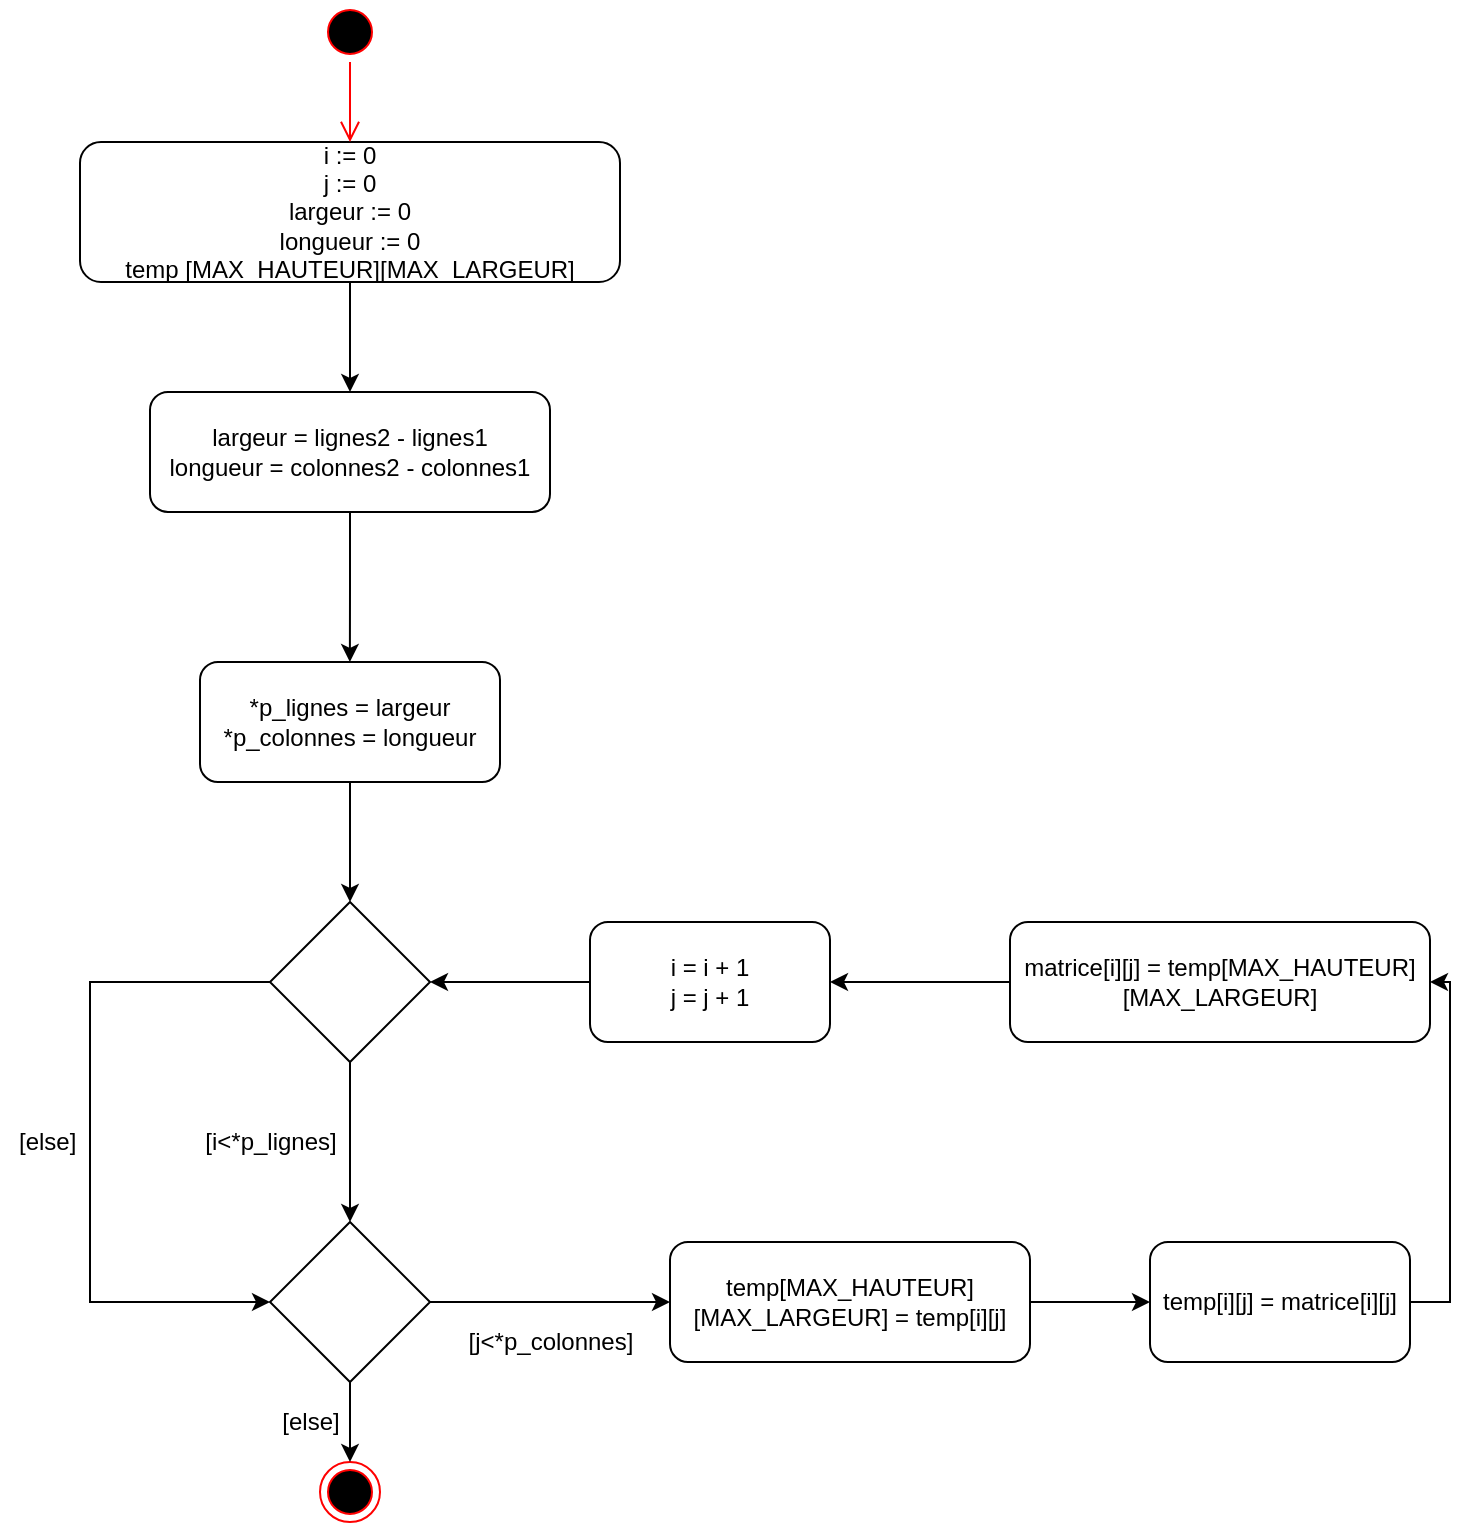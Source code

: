 <mxfile version="13.6.5">
    <diagram id="1SRL_1RxtlvR6QWjGy9M" name="Page-1">
        <mxGraphModel dx="385" dy="1313" grid="1" gridSize="10" guides="1" tooltips="1" connect="1" arrows="1" fold="1" page="1" pageScale="1" pageWidth="850" pageHeight="1100" math="0" shadow="0">
            <root>
                <mxCell id="0"/>
                <mxCell id="1" parent="0"/>
                <mxCell id="41" style="edgeStyle=orthogonalEdgeStyle;rounded=0;orthogonalLoop=1;jettySize=auto;html=1;exitX=0.5;exitY=1;exitDx=0;exitDy=0;entryX=0.5;entryY=0;entryDx=0;entryDy=0;" edge="1" parent="1" source="2" target="8">
                    <mxGeometry relative="1" as="geometry"/>
                </mxCell>
                <mxCell id="2" value="&lt;font style=&quot;font-size: 12px&quot;&gt;i := 0&lt;br&gt;j := 0&lt;br&gt;largeur := 0&lt;br&gt;longueur := 0&lt;br&gt;temp [MAX_HAUTEUR][MAX_LARGEUR]&lt;/font&gt;" style="rounded=1;whiteSpace=wrap;html=1;" vertex="1" parent="1">
                    <mxGeometry x="425" y="20" width="270" height="70" as="geometry"/>
                </mxCell>
                <mxCell id="3" value="" style="ellipse;html=1;shape=startState;fillColor=#000000;strokeColor=#ff0000;" vertex="1" parent="1">
                    <mxGeometry x="545" y="-50" width="30" height="30" as="geometry"/>
                </mxCell>
                <mxCell id="4" value="" style="edgeStyle=orthogonalEdgeStyle;html=1;verticalAlign=bottom;endArrow=open;endSize=8;strokeColor=#ff0000;entryX=0.5;entryY=0;entryDx=0;entryDy=0;" edge="1" source="3" parent="1" target="2">
                    <mxGeometry relative="1" as="geometry">
                        <mxPoint x="560" y="10" as="targetPoint"/>
                    </mxGeometry>
                </mxCell>
                <mxCell id="9" style="edgeStyle=orthogonalEdgeStyle;rounded=0;orthogonalLoop=1;jettySize=auto;html=1;exitX=0.5;exitY=1;exitDx=0;exitDy=0;" edge="1" parent="1" source="8">
                    <mxGeometry relative="1" as="geometry">
                        <mxPoint x="559.941" y="280" as="targetPoint"/>
                    </mxGeometry>
                </mxCell>
                <mxCell id="8" value="largeur = lignes2 - lignes1&lt;br&gt;longueur = colonnes2 - colonnes1" style="rounded=1;whiteSpace=wrap;html=1;" vertex="1" parent="1">
                    <mxGeometry x="460" y="145" width="200" height="60" as="geometry"/>
                </mxCell>
                <mxCell id="11" style="edgeStyle=orthogonalEdgeStyle;rounded=0;orthogonalLoop=1;jettySize=auto;html=1;exitX=0.5;exitY=1;exitDx=0;exitDy=0;" edge="1" parent="1" source="10">
                    <mxGeometry relative="1" as="geometry">
                        <mxPoint x="560" y="400" as="targetPoint"/>
                    </mxGeometry>
                </mxCell>
                <mxCell id="10" value="*p_lignes = largeur&lt;br&gt;*p_colonnes = longueur" style="rounded=1;whiteSpace=wrap;html=1;" vertex="1" parent="1">
                    <mxGeometry x="485" y="280" width="150" height="60" as="geometry"/>
                </mxCell>
                <mxCell id="15" style="edgeStyle=orthogonalEdgeStyle;rounded=0;orthogonalLoop=1;jettySize=auto;html=1;exitX=0.5;exitY=1;exitDx=0;exitDy=0;" edge="1" parent="1" source="12">
                    <mxGeometry relative="1" as="geometry">
                        <mxPoint x="560" y="560" as="targetPoint"/>
                    </mxGeometry>
                </mxCell>
                <mxCell id="25" style="edgeStyle=orthogonalEdgeStyle;rounded=0;orthogonalLoop=1;jettySize=auto;html=1;exitX=0;exitY=0.5;exitDx=0;exitDy=0;entryX=0;entryY=0.5;entryDx=0;entryDy=0;" edge="1" parent="1" source="12" target="16">
                    <mxGeometry relative="1" as="geometry">
                        <mxPoint x="420" y="600" as="targetPoint"/>
                        <Array as="points">
                            <mxPoint x="430" y="440"/>
                            <mxPoint x="430" y="600"/>
                        </Array>
                    </mxGeometry>
                </mxCell>
                <mxCell id="12" value="" style="rhombus;whiteSpace=wrap;html=1;" vertex="1" parent="1">
                    <mxGeometry x="520" y="400" width="80" height="80" as="geometry"/>
                </mxCell>
                <mxCell id="14" value="" style="ellipse;html=1;shape=endState;fillColor=#000000;strokeColor=#ff0000;" vertex="1" parent="1">
                    <mxGeometry x="545" y="680" width="30" height="30" as="geometry"/>
                </mxCell>
                <mxCell id="18" style="edgeStyle=orthogonalEdgeStyle;rounded=0;orthogonalLoop=1;jettySize=auto;html=1;exitX=0.5;exitY=1;exitDx=0;exitDy=0;" edge="1" parent="1" source="16">
                    <mxGeometry relative="1" as="geometry">
                        <mxPoint x="560" y="680" as="targetPoint"/>
                    </mxGeometry>
                </mxCell>
                <mxCell id="24" style="edgeStyle=orthogonalEdgeStyle;rounded=0;orthogonalLoop=1;jettySize=auto;html=1;exitX=1;exitY=0.5;exitDx=0;exitDy=0;entryX=0;entryY=0.5;entryDx=0;entryDy=0;" edge="1" parent="1" source="16" target="27">
                    <mxGeometry relative="1" as="geometry">
                        <mxPoint x="670" y="600" as="targetPoint"/>
                    </mxGeometry>
                </mxCell>
                <mxCell id="16" value="" style="rhombus;whiteSpace=wrap;html=1;" vertex="1" parent="1">
                    <mxGeometry x="520" y="560" width="80" height="80" as="geometry"/>
                </mxCell>
                <mxCell id="17" value="[i&amp;lt;*p_lignes]" style="text;html=1;align=center;verticalAlign=middle;resizable=0;points=[];autosize=1;" vertex="1" parent="1">
                    <mxGeometry x="480" y="510" width="80" height="20" as="geometry"/>
                </mxCell>
                <mxCell id="26" value="[else]&amp;nbsp;" style="text;html=1;align=center;verticalAlign=middle;resizable=0;points=[];autosize=1;" vertex="1" parent="1">
                    <mxGeometry x="385" y="510" width="50" height="20" as="geometry"/>
                </mxCell>
                <mxCell id="28" style="edgeStyle=orthogonalEdgeStyle;rounded=0;orthogonalLoop=1;jettySize=auto;html=1;exitX=1;exitY=0.5;exitDx=0;exitDy=0;" edge="1" parent="1" source="27">
                    <mxGeometry relative="1" as="geometry">
                        <mxPoint x="960" y="600" as="targetPoint"/>
                    </mxGeometry>
                </mxCell>
                <mxCell id="27" value="temp[MAX_HAUTEUR][MAX_LARGEUR] = temp[i][j]" style="rounded=1;whiteSpace=wrap;html=1;" vertex="1" parent="1">
                    <mxGeometry x="720" y="570" width="180" height="60" as="geometry"/>
                </mxCell>
                <mxCell id="33" style="edgeStyle=orthogonalEdgeStyle;rounded=0;orthogonalLoop=1;jettySize=auto;html=1;exitX=1;exitY=0.5;exitDx=0;exitDy=0;entryX=1;entryY=0.5;entryDx=0;entryDy=0;" edge="1" parent="1" source="29" target="31">
                    <mxGeometry relative="1" as="geometry">
                        <mxPoint x="1120" y="440" as="targetPoint"/>
                    </mxGeometry>
                </mxCell>
                <mxCell id="29" value="temp[i][j] = matrice[i][j]" style="rounded=1;whiteSpace=wrap;html=1;" vertex="1" parent="1">
                    <mxGeometry x="960" y="570" width="130" height="60" as="geometry"/>
                </mxCell>
                <mxCell id="35" style="edgeStyle=orthogonalEdgeStyle;rounded=0;orthogonalLoop=1;jettySize=auto;html=1;exitX=0;exitY=0.5;exitDx=0;exitDy=0;" edge="1" parent="1" source="31" target="36">
                    <mxGeometry relative="1" as="geometry">
                        <mxPoint x="820" y="440" as="targetPoint"/>
                    </mxGeometry>
                </mxCell>
                <mxCell id="31" value="matrice[i][j] = temp[MAX_HAUTEUR][MAX_LARGEUR]" style="rounded=1;whiteSpace=wrap;html=1;" vertex="1" parent="1">
                    <mxGeometry x="890" y="410" width="210" height="60" as="geometry"/>
                </mxCell>
                <mxCell id="37" style="edgeStyle=orthogonalEdgeStyle;rounded=0;orthogonalLoop=1;jettySize=auto;html=1;exitX=0;exitY=0.5;exitDx=0;exitDy=0;entryX=1;entryY=0.5;entryDx=0;entryDy=0;" edge="1" parent="1" source="36" target="12">
                    <mxGeometry relative="1" as="geometry"/>
                </mxCell>
                <mxCell id="36" value="i = i + 1&lt;br&gt;j = j + 1" style="rounded=1;whiteSpace=wrap;html=1;" vertex="1" parent="1">
                    <mxGeometry x="680" y="410" width="120" height="60" as="geometry"/>
                </mxCell>
                <mxCell id="38" value="[j&amp;lt;*p_colonnes]" style="text;html=1;align=center;verticalAlign=middle;resizable=0;points=[];autosize=1;" vertex="1" parent="1">
                    <mxGeometry x="610" y="610" width="100" height="20" as="geometry"/>
                </mxCell>
                <mxCell id="40" value="[else]" style="text;html=1;align=center;verticalAlign=middle;resizable=0;points=[];autosize=1;" vertex="1" parent="1">
                    <mxGeometry x="520" y="650" width="40" height="20" as="geometry"/>
                </mxCell>
            </root>
        </mxGraphModel>
    </diagram>
</mxfile>